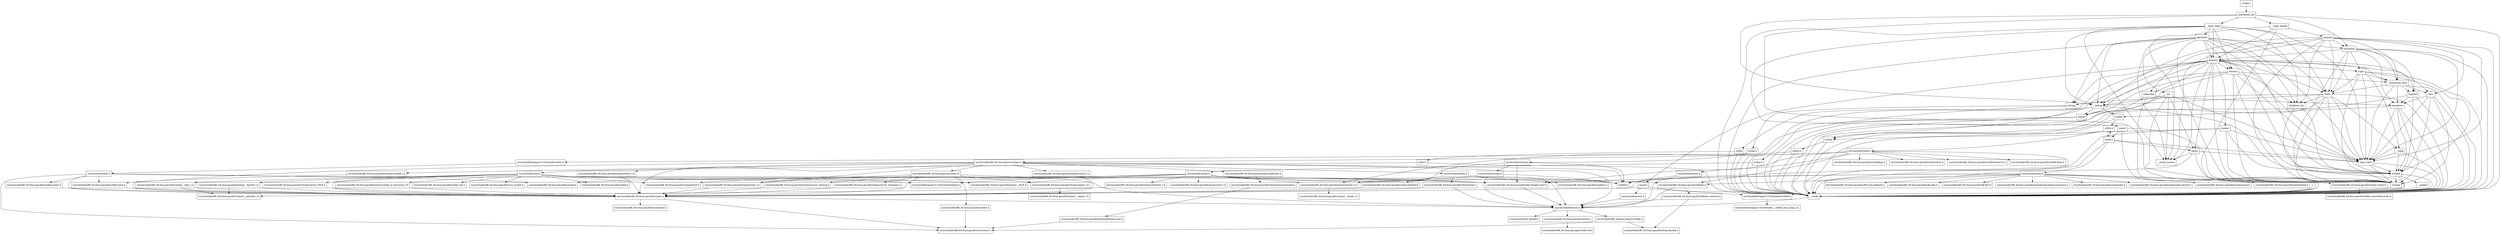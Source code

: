 digraph "dependencies" {
  header_0 [ shape="box", label="\<stdin\>" ];
  header_1 [ shape="box", label="unordered_set" ];
  header_100 [ shape="box", label="/usr/include/x86_64-linux-gnu/bits/types/cookie_io_functions_t.h" ];
  header_101 [ shape="box", label="/usr/include/x86_64-linux-gnu/bits/stdio_lim.h" ];
  header_102 [ shape="box", label="/usr/include/x86_64-linux-gnu/bits/sys_errlist.h" ];
  header_103 [ shape="box", label="/usr/include/x86_64-linux-gnu/bits/stdio.h" ];
  header_104 [ shape="box", label="iterator" ];
  header_105 [ shape="box", label="__functional_base" ];
  header_106 [ shape="box", label="tuple" ];
  header_107 [ shape="box", label="stdexcept" ];
  header_108 [ shape="box", label="cassert" ];
  header_109 [ shape="box", label="/usr/include/assert.h" ];
  header_11 [ shape="box", label="__hash_table" ];
  header_110 [ shape="box", label="atomic" ];
  header_111 [ shape="box", label="algorithm" ];
  header_112 [ shape="box", label="functional" ];
  header_113 [ shape="box", label="bit" ];
  header_114 [ shape="box", label="cmath" ];
  header_115 [ shape="box", label="__node_handle" ];
  header_116 [ shape="box", label="optional" ];
  header_12 [ shape="box", label="initializer_list" ];
  header_13 [ shape="box", label="cstddef" ];
  header_14 [ shape="box", label="version" ];
  header_15 [ shape="box", label="/usr/local/lib/clang/10.0.0/include/stddef.h" ];
  header_16 [ shape="box", label="/usr/local/lib/clang/10.0.0/include/__stddef_max_align_t.h" ];
  header_17 [ shape="box", label="__nullptr" ];
  header_18 [ shape="box", label="memory" ];
  header_19 [ shape="box", label="type_traits" ];
  header_2 [ shape="box", label="__config" ];
  header_20 [ shape="box", label="typeinfo" ];
  header_21 [ shape="box", label="exception" ];
  header_22 [ shape="box", label="cstdlib" ];
  header_23 [ shape="box", label="stdlib.h" ];
  header_24 [ shape="box", label="/usr/include/stdlib.h" ];
  header_25 [ shape="box", label="/usr/include/x86_64-linux-gnu/bits/libc-header-start.h" ];
  header_26 [ shape="box", label="stddef.h" ];
  header_27 [ shape="box", label="/usr/include/x86_64-linux-gnu/bits/waitflags.h" ];
  header_28 [ shape="box", label="/usr/include/x86_64-linux-gnu/bits/waitstatus.h" ];
  header_29 [ shape="box", label="/usr/include/x86_64-linux-gnu/bits/floatn.h" ];
  header_3 [ shape="box", label="/usr/include/features.h" ];
  header_30 [ shape="box", label="/usr/include/x86_64-linux-gnu/bits/floatn-common.h" ];
  header_31 [ shape="box", label="/usr/include/x86_64-linux-gnu/bits/types/locale_t.h" ];
  header_32 [ shape="box", label="/usr/include/x86_64-linux-gnu/bits/types/__locale_t.h" ];
  header_33 [ shape="box", label="/usr/include/x86_64-linux-gnu/sys/types.h" ];
  header_34 [ shape="box", label="/usr/include/x86_64-linux-gnu/bits/types.h" ];
  header_35 [ shape="box", label="/usr/include/x86_64-linux-gnu/bits/typesizes.h" ];
  header_36 [ shape="box", label="/usr/include/x86_64-linux-gnu/bits/types/clock_t.h" ];
  header_37 [ shape="box", label="/usr/include/x86_64-linux-gnu/bits/types/clockid_t.h" ];
  header_38 [ shape="box", label="/usr/include/x86_64-linux-gnu/bits/types/time_t.h" ];
  header_39 [ shape="box", label="/usr/include/x86_64-linux-gnu/bits/types/timer_t.h" ];
  header_4 [ shape="box", label="/usr/include/stdc-predef.h" ];
  header_40 [ shape="box", label="/usr/include/x86_64-linux-gnu/bits/stdint-intn.h" ];
  header_41 [ shape="box", label="/usr/include/endian.h" ];
  header_42 [ shape="box", label="/usr/include/x86_64-linux-gnu/bits/endian.h" ];
  header_43 [ shape="box", label="/usr/include/x86_64-linux-gnu/bits/byteswap.h" ];
  header_44 [ shape="box", label="/usr/include/x86_64-linux-gnu/bits/uintn-identity.h" ];
  header_45 [ shape="box", label="/usr/include/x86_64-linux-gnu/sys/select.h" ];
  header_46 [ shape="box", label="/usr/include/x86_64-linux-gnu/bits/select.h" ];
  header_47 [ shape="box", label="/usr/include/x86_64-linux-gnu/bits/types/sigset_t.h" ];
  header_48 [ shape="box", label="/usr/include/x86_64-linux-gnu/bits/types/__sigset_t.h" ];
  header_49 [ shape="box", label="/usr/include/x86_64-linux-gnu/bits/types/struct_timeval.h" ];
  header_5 [ shape="box", label="/usr/include/x86_64-linux-gnu/sys/cdefs.h" ];
  header_50 [ shape="box", label="/usr/include/x86_64-linux-gnu/bits/types/struct_timespec.h" ];
  header_51 [ shape="box", label="/usr/include/x86_64-linux-gnu/bits/pthreadtypes.h" ];
  header_52 [ shape="box", label="/usr/include/x86_64-linux-gnu/bits/thread-shared-types.h" ];
  header_53 [ shape="box", label="/usr/include/x86_64-linux-gnu/bits/pthreadtypes-arch.h" ];
  header_54 [ shape="box", label="/usr/include/alloca.h" ];
  header_55 [ shape="box", label="/usr/include/x86_64-linux-gnu/bits/stdlib-bsearch.h" ];
  header_56 [ shape="box", label="/usr/include/x86_64-linux-gnu/bits/stdlib-float.h" ];
  header_57 [ shape="box", label="math.h" ];
  header_58 [ shape="box", label="/usr/include/math.h" ];
  header_59 [ shape="box", label="/usr/include/x86_64-linux-gnu/bits/math-vector.h" ];
  header_6 [ shape="box", label="/usr/include/x86_64-linux-gnu/bits/wordsize.h" ];
  header_60 [ shape="box", label="/usr/include/x86_64-linux-gnu/bits/libm-simd-decl-stubs.h" ];
  header_61 [ shape="box", label="/usr/include/x86_64-linux-gnu/bits/flt-eval-method.h" ];
  header_62 [ shape="box", label="/usr/include/x86_64-linux-gnu/bits/fp-logb.h" ];
  header_63 [ shape="box", label="/usr/include/x86_64-linux-gnu/bits/fp-fast.h" ];
  header_64 [ shape="box", label="/usr/include/x86_64-linux-gnu/bits/mathcalls-helper-functions.h" ];
  header_65 [ shape="box", label="/usr/include/x86_64-linux-gnu/bits/mathcalls.h" ];
  header_66 [ shape="box", label="/usr/include/x86_64-linux-gnu/bits/mathcalls-narrow.h" ];
  header_67 [ shape="box", label="/usr/include/x86_64-linux-gnu/bits/iscanonical.h" ];
  header_68 [ shape="box", label="/usr/include/x86_64-linux-gnu/bits/mathinline.h" ];
  header_69 [ shape="box", label="limits" ];
  header_7 [ shape="box", label="/usr/include/x86_64-linux-gnu/bits/long-double.h" ];
  header_70 [ shape="box", label="__undef_macros" ];
  header_71 [ shape="box", label="cstdint" ];
  header_72 [ shape="box", label="stdint.h" ];
  header_73 [ shape="box", label="/usr/local/lib/clang/10.0.0/include/stdint.h" ];
  header_74 [ shape="box", label="/usr/include/stdint.h" ];
  header_75 [ shape="box", label="/usr/include/x86_64-linux-gnu/bits/wchar.h" ];
  header_76 [ shape="box", label="/usr/include/x86_64-linux-gnu/bits/stdint-uintn.h" ];
  header_77 [ shape="box", label="new" ];
  header_78 [ shape="box", label="utility" ];
  header_79 [ shape="box", label="__tuple" ];
  header_8 [ shape="box", label="/usr/include/x86_64-linux-gnu/gnu/stubs.h" ];
  header_80 [ shape="box", label="cstring" ];
  header_81 [ shape="box", label="string.h" ];
  header_82 [ shape="box", label="/usr/include/string.h" ];
  header_83 [ shape="box", label="/usr/include/strings.h" ];
  header_84 [ shape="box", label="__debug" ];
  header_85 [ shape="box", label="iosfwd" ];
  header_86 [ shape="box", label="wchar.h" ];
  header_87 [ shape="box", label="/usr/include/wchar.h" ];
  header_88 [ shape="box", label="/usr/local/lib/clang/10.0.0/include/stdarg.h" ];
  header_89 [ shape="box", label="/usr/include/x86_64-linux-gnu/bits/types/wint_t.h" ];
  header_9 [ shape="box", label="/usr/include/x86_64-linux-gnu/gnu/stubs-64.h" ];
  header_90 [ shape="box", label="/usr/include/x86_64-linux-gnu/bits/types/mbstate_t.h" ];
  header_91 [ shape="box", label="/usr/include/x86_64-linux-gnu/bits/types/__mbstate_t.h" ];
  header_92 [ shape="box", label="/usr/include/x86_64-linux-gnu/bits/types/__FILE.h" ];
  header_93 [ shape="box", label="/usr/include/x86_64-linux-gnu/bits/types/FILE.h" ];
  header_94 [ shape="box", label="cstdio" ];
  header_95 [ shape="box", label="stdio.h" ];
  header_96 [ shape="box", label="/usr/include/stdio.h" ];
  header_97 [ shape="box", label="/usr/include/x86_64-linux-gnu/bits/types/__fpos_t.h" ];
  header_98 [ shape="box", label="/usr/include/x86_64-linux-gnu/bits/types/__fpos64_t.h" ];
  header_99 [ shape="box", label="/usr/include/x86_64-linux-gnu/bits/types/struct_FILE.h" ];
  header_69 -> header_14;
  header_69 -> header_70;
  header_69 -> header_2;
  header_69 -> header_19;
  header_114 -> header_14;
  header_114 -> header_2;
  header_114 -> header_57;
  header_115 -> header_116;
  header_115 -> header_18;
  header_115 -> header_70;
  header_115 -> header_2;
  header_72 -> header_73;
  header_72 -> header_2;
  header_73 -> header_74;
  header_71 -> header_72;
  header_71 -> header_2;
  header_76 -> header_34;
  header_77 -> header_14;
  header_77 -> header_21;
  header_77 -> header_2;
  header_77 -> header_19;
  header_77 -> header_13;
  header_74 -> header_25;
  header_74 -> header_34;
  header_74 -> header_75;
  header_74 -> header_6;
  header_74 -> header_76;
  header_74 -> header_40;
  header_116 -> header_14;
  header_116 -> header_12;
  header_116 -> header_19;
  header_116 -> header_70;
  header_116 -> header_2;
  header_116 -> header_77;
  header_116 -> header_105;
  header_116 -> header_107;
  header_116 -> header_112;
  header_116 -> header_78;
  header_116 -> header_84;
  header_78 -> header_14;
  header_78 -> header_79;
  header_78 -> header_12;
  header_78 -> header_13;
  header_78 -> header_19;
  header_78 -> header_71;
  header_78 -> header_2;
  header_78 -> header_80;
  header_78 -> header_84;
  header_79 -> header_2;
  header_79 -> header_19;
  header_79 -> header_13;
  header_112 -> header_14;
  header_112 -> header_18;
  header_112 -> header_21;
  header_112 -> header_19;
  header_112 -> header_20;
  header_112 -> header_2;
  header_112 -> header_105;
  header_112 -> header_78;
  header_112 -> header_106;
  header_113 -> header_14;
  header_113 -> header_19;
  header_113 -> header_70;
  header_113 -> header_2;
  header_113 -> header_69;
  header_113 -> header_84;
  header_110 -> header_14;
  header_110 -> header_71;
  header_110 -> header_2;
  header_110 -> header_19;
  header_110 -> header_13;
  header_111 -> header_14;
  header_111 -> header_12;
  header_111 -> header_13;
  header_111 -> header_18;
  header_111 -> header_19;
  header_111 -> header_70;
  header_111 -> header_2;
  header_111 -> header_104;
  header_111 -> header_78;
  header_111 -> header_80;
  header_111 -> header_112;
  header_111 -> header_113;
  header_111 -> header_84;
  header_47 -> header_48;
  header_46 -> header_6;
  header_45 -> header_38;
  header_45 -> header_50;
  header_45 -> header_34;
  header_45 -> header_47;
  header_45 -> header_46;
  header_45 -> header_3;
  header_45 -> header_49;
  header_44 -> header_34;
  header_43 -> header_34;
  header_43 -> header_3;
  header_41 -> header_44;
  header_41 -> header_43;
  header_41 -> header_3;
  header_41 -> header_42;
  header_40 -> header_34;
  header_105 -> header_21;
  header_105 -> header_19;
  header_105 -> header_20;
  header_105 -> header_2;
  header_105 -> header_77;
  header_105 -> header_78;
  header_104 -> header_14;
  header_104 -> header_12;
  header_104 -> header_13;
  header_104 -> header_19;
  header_104 -> header_2;
  header_104 -> header_105;
  header_104 -> header_85;
  header_104 -> header_84;
  header_107 -> header_21;
  header_107 -> header_2;
  header_107 -> header_85;
  header_106 -> header_14;
  header_106 -> header_13;
  header_106 -> header_19;
  header_106 -> header_2;
  header_106 -> header_105;
  header_106 -> header_78;
  header_106 -> header_79;
  header_100 -> header_34;
  header_49 -> header_34;
  header_5 -> header_6;
  header_5 -> header_7;
  header_2 -> header_3;
  header_3 -> header_4;
  header_3 -> header_5;
  header_3 -> header_8;
  header_0 -> header_1;
  header_1 -> header_14;
  header_1 -> header_11;
  header_1 -> header_2;
  header_1 -> header_115;
  header_1 -> header_112;
  header_1 -> header_84;
  header_8 -> header_9;
  header_58 -> header_59;
  header_58 -> header_29;
  header_58 -> header_25;
  header_58 -> header_34;
  header_58 -> header_61;
  header_58 -> header_63;
  header_58 -> header_62;
  header_58 -> header_65;
  header_58 -> header_64;
  header_58 -> header_67;
  header_58 -> header_66;
  header_58 -> header_68;
  header_59 -> header_60;
  header_50 -> header_34;
  header_51 -> header_52;
  header_52 -> header_53;
  header_53 -> header_6;
  header_54 -> header_26;
  header_54 -> header_3;
  header_57 -> header_58;
  header_57 -> header_69;
  header_57 -> header_2;
  header_57 -> header_19;
  header_57 -> header_23;
  header_29 -> header_3;
  header_29 -> header_30;
  header_25 -> header_3;
  header_24 -> header_55;
  header_24 -> header_29;
  header_24 -> header_28;
  header_24 -> header_25;
  header_24 -> header_27;
  header_24 -> header_26;
  header_24 -> header_54;
  header_24 -> header_33;
  header_24 -> header_56;
  header_24 -> header_31;
  header_26 -> header_15;
  header_21 -> header_14;
  header_21 -> header_22;
  header_21 -> header_2;
  header_21 -> header_19;
  header_21 -> header_13;
  header_20 -> header_21;
  header_20 -> header_71;
  header_20 -> header_2;
  header_20 -> header_13;
  header_23 -> header_24;
  header_23 -> header_2;
  header_23 -> header_57;
  header_22 -> header_2;
  header_22 -> header_23;
  header_38 -> header_34;
  header_39 -> header_34;
  header_36 -> header_34;
  header_37 -> header_34;
  header_34 -> header_6;
  header_34 -> header_35;
  header_34 -> header_3;
  header_33 -> header_38;
  header_33 -> header_39;
  header_33 -> header_36;
  header_33 -> header_37;
  header_33 -> header_34;
  header_33 -> header_26;
  header_33 -> header_51;
  header_33 -> header_45;
  header_33 -> header_3;
  header_33 -> header_41;
  header_33 -> header_40;
  header_30 -> header_7;
  header_30 -> header_3;
  header_31 -> header_32;
  header_109 -> header_3;
  header_108 -> header_109;
  header_108 -> header_2;
  header_83 -> header_26;
  header_83 -> header_3;
  header_83 -> header_31;
  header_82 -> header_25;
  header_82 -> header_83;
  header_82 -> header_26;
  header_82 -> header_31;
  header_81 -> header_82;
  header_81 -> header_2;
  header_80 -> header_81;
  header_80 -> header_2;
  header_87 -> header_29;
  header_87 -> header_25;
  header_87 -> header_26;
  header_87 -> header_31;
  header_87 -> header_89;
  header_87 -> header_88;
  header_87 -> header_75;
  header_87 -> header_90;
  header_87 -> header_92;
  header_87 -> header_93;
  header_86 -> header_87;
  header_86 -> header_2;
  header_85 -> header_2;
  header_85 -> header_86;
  header_84 -> header_94;
  header_84 -> header_13;
  header_84 -> header_2;
  header_84 -> header_85;
  header_84 -> header_22;
  header_14 -> header_2;
  header_15 -> header_16;
  header_17 -> header_2;
  header_11 -> header_12;
  header_11 -> header_18;
  header_11 -> header_19;
  header_11 -> header_70;
  header_11 -> header_2;
  header_11 -> header_104;
  header_11 -> header_114;
  header_11 -> header_84;
  header_11 -> header_78;
  header_11 -> header_111;
  header_12 -> header_2;
  header_12 -> header_13;
  header_13 -> header_14;
  header_13 -> header_15;
  header_13 -> header_17;
  header_13 -> header_2;
  header_18 -> header_14;
  header_18 -> header_80;
  header_18 -> header_13;
  header_18 -> header_19;
  header_18 -> header_20;
  header_18 -> header_105;
  header_18 -> header_70;
  header_18 -> header_71;
  header_18 -> header_2;
  header_18 -> header_77;
  header_18 -> header_69;
  header_18 -> header_104;
  header_18 -> header_78;
  header_18 -> header_106;
  header_18 -> header_110;
  header_18 -> header_107;
  header_18 -> header_85;
  header_18 -> header_108;
  header_19 -> header_14;
  header_19 -> header_2;
  header_19 -> header_13;
  header_98 -> header_34;
  header_98 -> header_91;
  header_99 -> header_34;
  header_94 -> header_95;
  header_94 -> header_2;
  header_95 -> header_96;
  header_95 -> header_2;
  header_96 -> header_25;
  header_96 -> header_34;
  header_96 -> header_26;
  header_96 -> header_102;
  header_96 -> header_103;
  header_96 -> header_88;
  header_96 -> header_98;
  header_96 -> header_99;
  header_96 -> header_97;
  header_96 -> header_101;
  header_96 -> header_100;
  header_96 -> header_92;
  header_96 -> header_93;
  header_97 -> header_34;
  header_97 -> header_91;
  header_90 -> header_91;
}